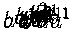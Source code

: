 pair e = (0,0);
pair a = (1,0);
pair b = (0,1);
label("$e$",e); 
label("$a$",a); label("$b$",b);
label("$a^{-1}$",-a); label("$b^{-1}$",-b);
label("$a^2$",1.75*a); label("$a^{-2}$",-1.75*a);
label("$ab^{-1}$",a-0.75*b); label("$ab$",a+0.75*b);
label("$ba$",b+0.75*a); label("$ba^{-1}$",b-0.75*a);
label("$b^2$",1.75*b);label("$b^{-2}$",-1.75*b);
label("$a^{-1}b$",-a+0.75*b); label("$a^{-1}b^{-1}$",-a-0.75*b);
label("$b^{-1}a$",-b+0.75*a); label("$b^{-1}a^{-1}$",-b-0.75*a);

path shortEdge(pair p,pair q){
  pair shortener = 0.2*dir(q-p);
  return p+shortener--q-shortener;
}

draw(shortEdge(e,a),red,Arrow(2mm));
draw(shortEdge(e,b),blue,Arrow(2mm));
draw(shortEdge(-a,e),red,Arrow(2mm));
draw(shortEdge(-b,e),blue,Arrow(2mm));

draw(shortEdge(a,1.75*a),red,Arrow(2mm));
draw(shortEdge(a,a+0.75*b),blue,Arrow(2mm));
draw(shortEdge(a-0.75*b,a),blue,Arrow(2mm));

draw(shortEdge(b,1.75*b),blue,Arrow(2mm));
draw(shortEdge(b,b+0.75*a),red,Arrow(2mm));
draw(shortEdge(b-0.75*a,b),red,Arrow(2mm));

draw(shortEdge(-a,-1.75*a),red,BeginArrow(2mm));
draw(shortEdge(-a,-a+0.75*b),blue,Arrow(2mm));
draw(shortEdge(-a-0.75*b,-a),blue,Arrow(2mm));
/*
draw(shortishEdge(a,1.75*a),red,Arrow(2mm));
draw(shortishEdge(a,a+0.75*b),blue,Arrow(2mm));
draw(shortishEdge(a-0.75*b,a),blue,Arrow(2mm));
*/